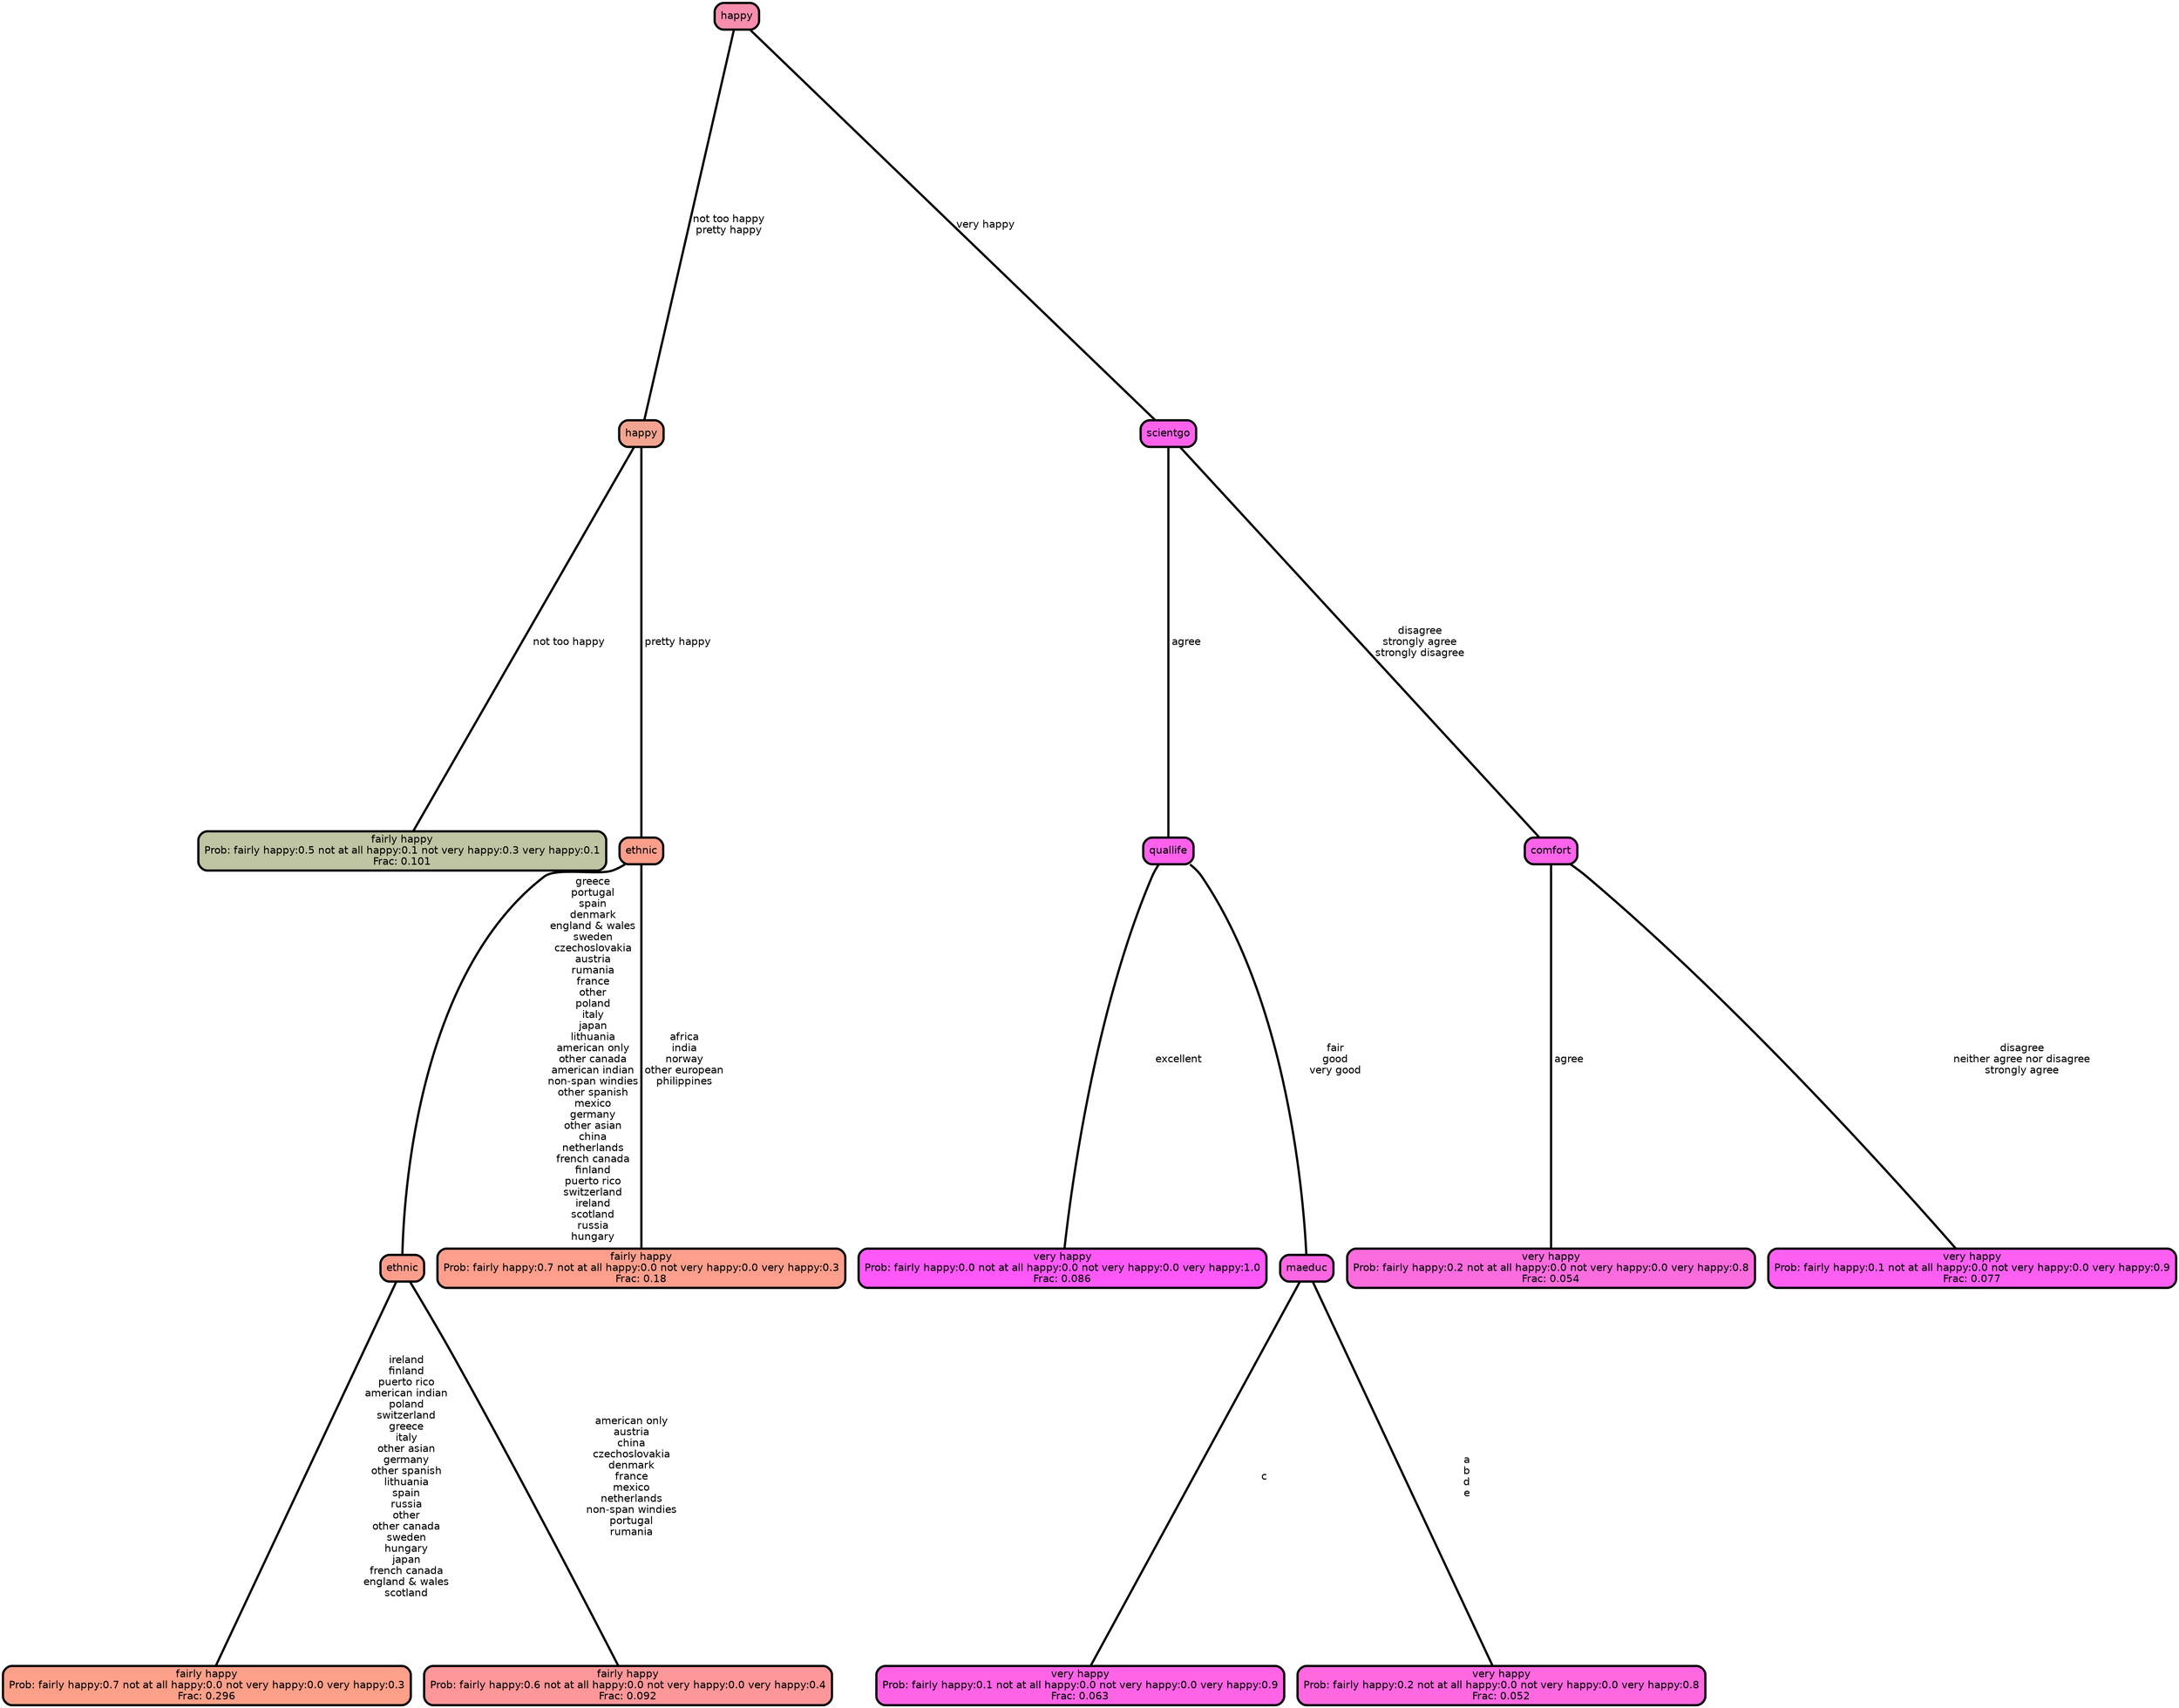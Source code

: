graph Tree {
node [shape=box, style="filled, rounded",color="black",penwidth="3",fontcolor="black",                 fontname=helvetica] ;
graph [ranksep="0 equally", splines=straight,                 bgcolor=transparent, dpi=200] ;
edge [fontname=helvetica, color=black] ;
0 [label="fairly happy
Prob: fairly happy:0.5 not at all happy:0.1 not very happy:0.3 very happy:0.1
Frac: 0.101", fillcolor="#bfc4a2"] ;
1 [label="happy", fillcolor="#f3a490"] ;
2 [label="fairly happy
Prob: fairly happy:0.7 not at all happy:0.0 not very happy:0.0 very happy:0.3
Frac: 0.296", fillcolor="#fda089"] ;
3 [label="ethnic", fillcolor="#fd9e8d"] ;
4 [label="fairly happy
Prob: fairly happy:0.6 not at all happy:0.0 not very happy:0.0 very happy:0.4
Frac: 0.092", fillcolor="#fd9799"] ;
5 [label="ethnic", fillcolor="#fd9e8c"] ;
6 [label="fairly happy
Prob: fairly happy:0.7 not at all happy:0.0 not very happy:0.0 very happy:0.3
Frac: 0.18", fillcolor="#fd9f8c"] ;
7 [label="happy", fillcolor="#f78eae"] ;
8 [label="very happy
Prob: fairly happy:0.0 not at all happy:0.0 not very happy:0.0 very happy:1.0
Frac: 0.086", fillcolor="#ff58f8"] ;
9 [label="quallife", fillcolor="#ff60ec"] ;
10 [label="very happy
Prob: fairly happy:0.1 not at all happy:0.0 not very happy:0.0 very happy:0.9
Frac: 0.063", fillcolor="#ff64e6"] ;
11 [label="maeduc", fillcolor="#ff66e3"] ;
12 [label="very happy
Prob: fairly happy:0.2 not at all happy:0.0 not very happy:0.0 very happy:0.8
Frac: 0.052", fillcolor="#ff68e1"] ;
13 [label="scientgo", fillcolor="#fd62eb"] ;
14 [label="very happy
Prob: fairly happy:0.2 not at all happy:0.0 not very happy:0.0 very happy:0.8
Frac: 0.054", fillcolor="#fb6cde"] ;
15 [label="comfort", fillcolor="#fc64e9"] ;
16 [label="very happy
Prob: fairly happy:0.1 not at all happy:0.0 not very happy:0.0 very happy:0.9
Frac: 0.077", fillcolor="#fc5ff1"] ;
1 -- 0 [label=" not too happy",penwidth=3] ;
1 -- 5 [label=" pretty happy",penwidth=3] ;
3 -- 2 [label=" ireland\n finland\n puerto rico\n american indian\n poland\n switzerland\n greece\n italy\n other asian\n germany\n other spanish\n lithuania\n spain\n russia\n other\n other canada\n sweden\n hungary\n japan\n french canada\n england & wales\n scotland",penwidth=3] ;
3 -- 4 [label=" american only\n austria\n china\n czechoslovakia\n denmark\n france\n mexico\n netherlands\n non-span windies\n portugal\n rumania",penwidth=3] ;
5 -- 3 [label=" greece\n portugal\n spain\n denmark\n england & wales\n sweden\n czechoslovakia\n austria\n rumania\n france\n other\n poland\n italy\n japan\n lithuania\n american only\n other canada\n american indian\n non-span windies\n other spanish\n mexico\n germany\n other asian\n china\n netherlands\n french canada\n finland\n puerto rico\n switzerland\n ireland\n scotland\n russia\n hungary",penwidth=3] ;
5 -- 6 [label=" africa\n india\n norway\n other european\n philippines",penwidth=3] ;
7 -- 1 [label=" not too happy\n pretty happy",penwidth=3] ;
7 -- 13 [label=" very happy",penwidth=3] ;
9 -- 8 [label=" excellent",penwidth=3] ;
9 -- 11 [label=" fair\n good\n very good",penwidth=3] ;
11 -- 10 [label=" c",penwidth=3] ;
11 -- 12 [label=" a\n b\n d\n e",penwidth=3] ;
13 -- 9 [label=" agree",penwidth=3] ;
13 -- 15 [label=" disagree\n strongly agree\n strongly disagree",penwidth=3] ;
15 -- 14 [label=" agree",penwidth=3] ;
15 -- 16 [label=" disagree\n neither agree nor disagree\n strongly agree",penwidth=3] ;
{rank = same;}}